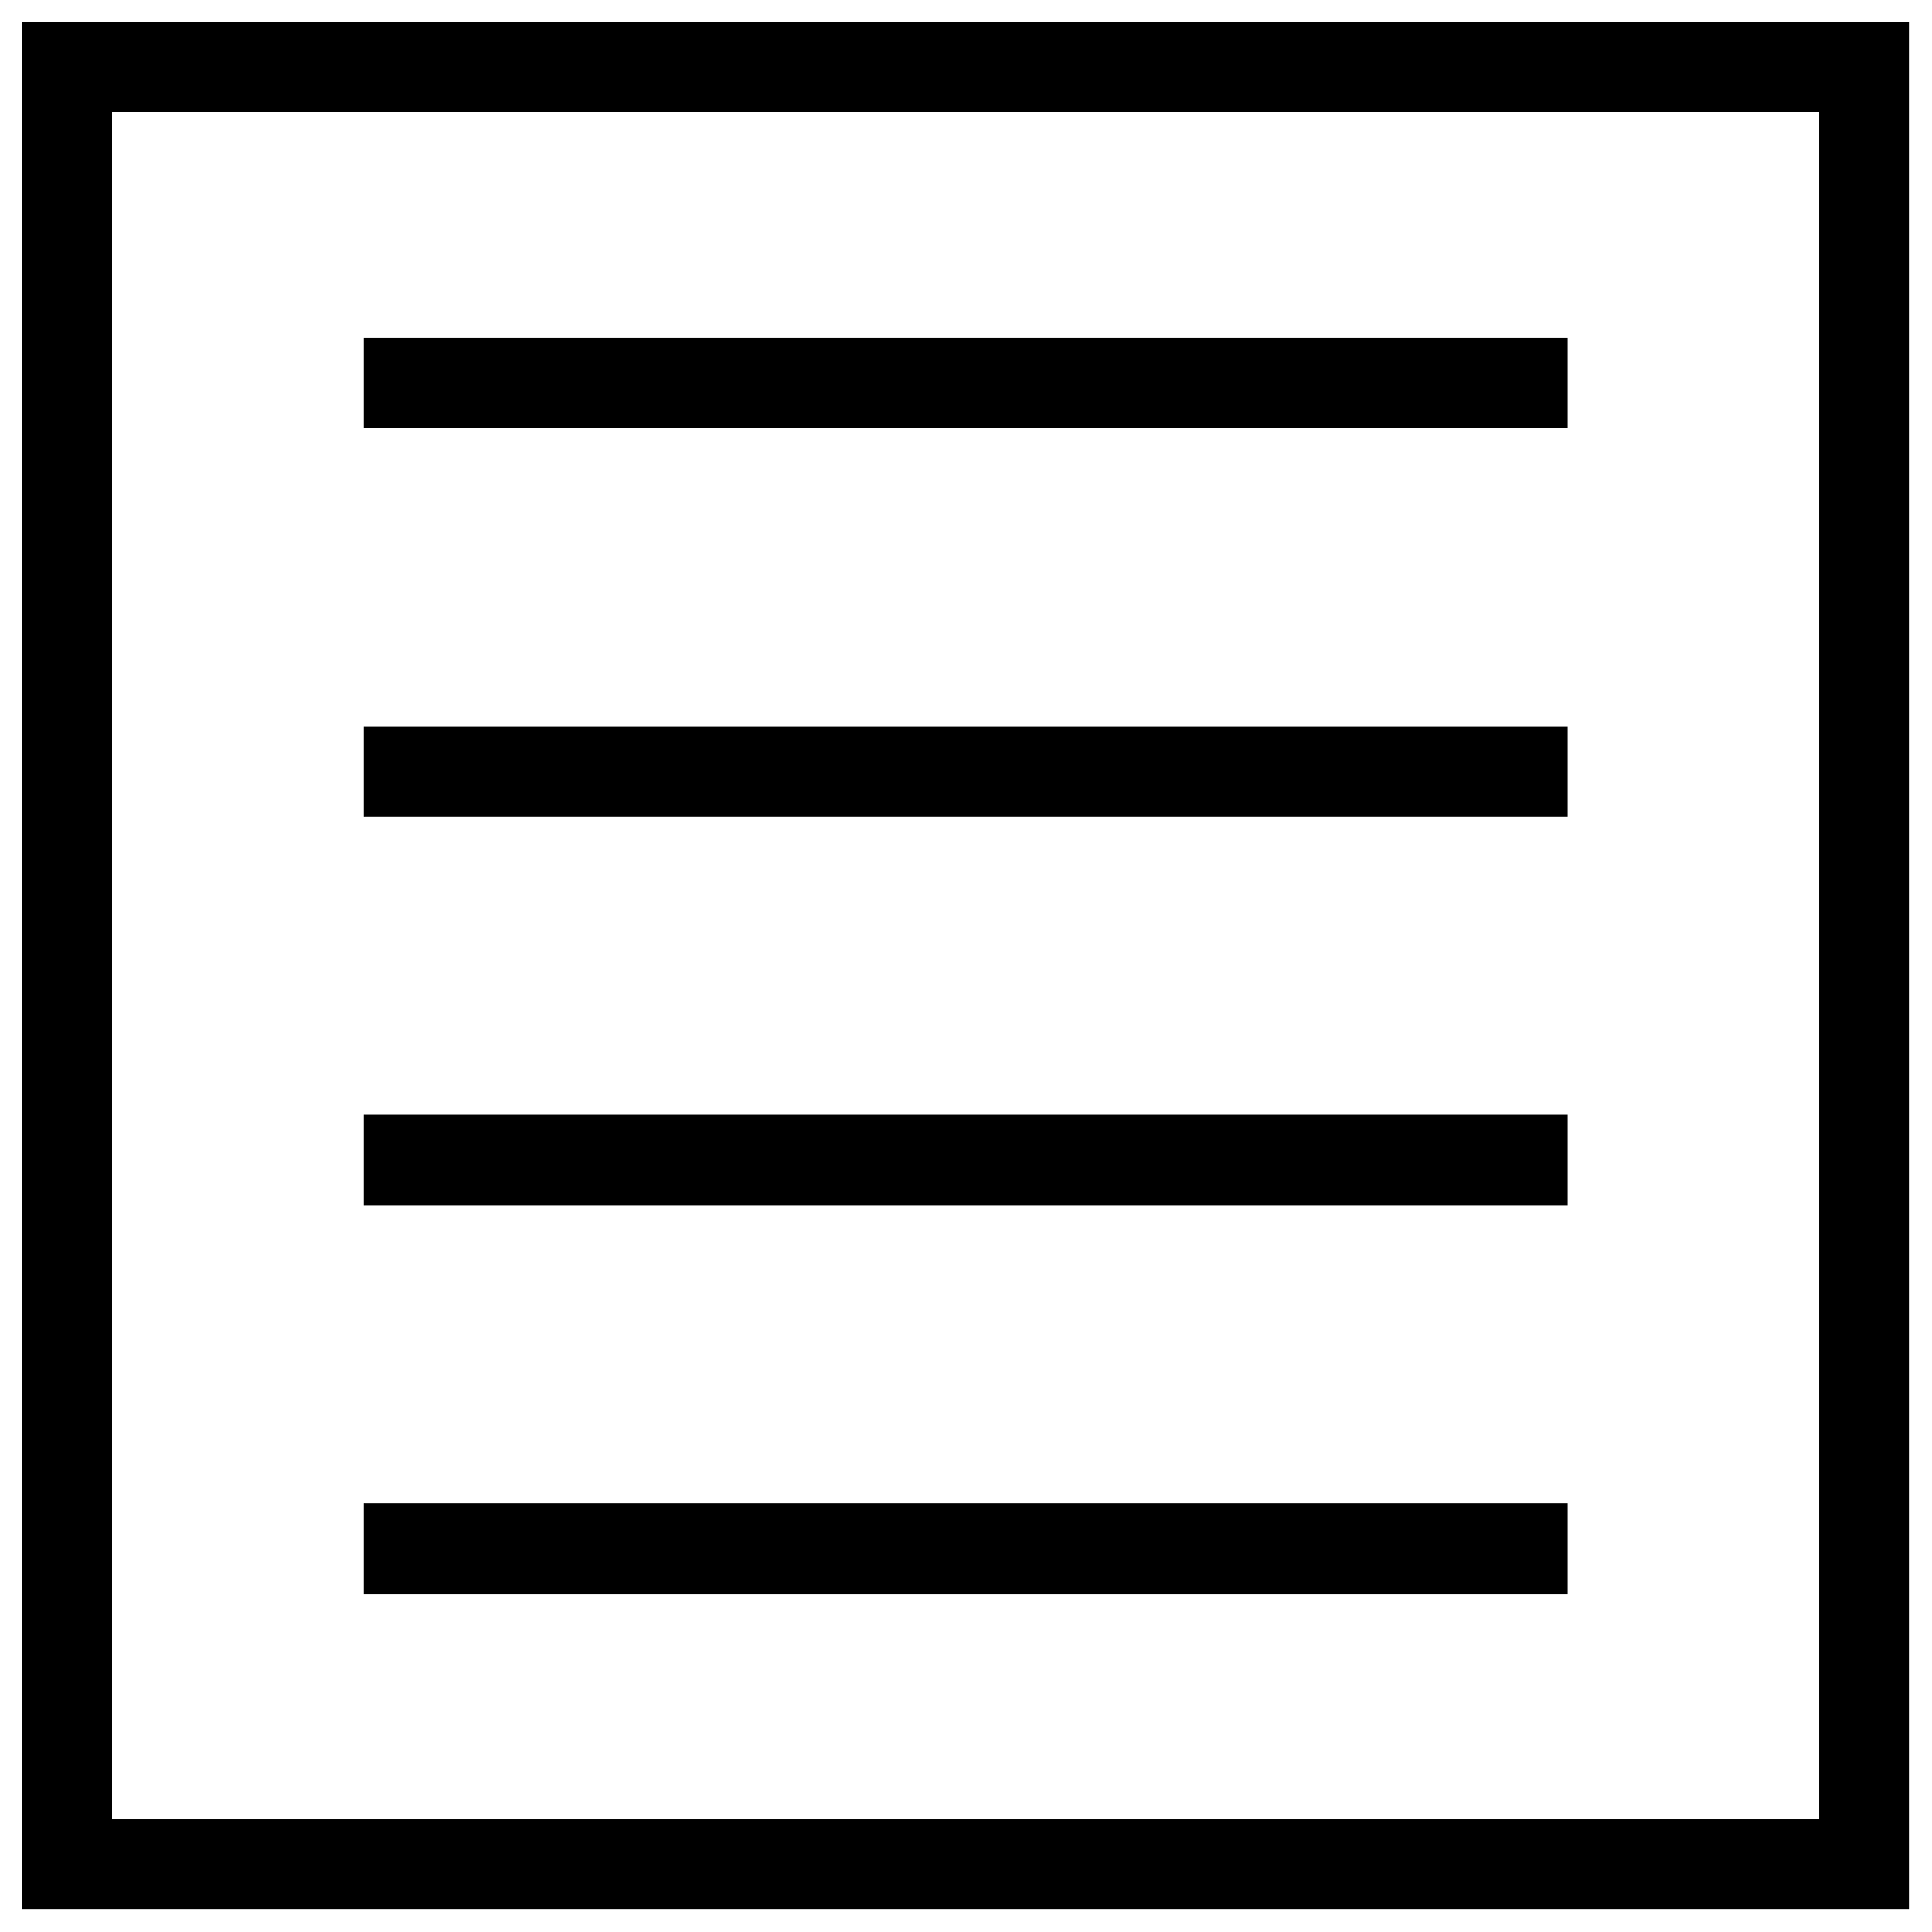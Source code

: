 


\begin{tikzpicture}[y=0.80pt, x=0.80pt, yscale=-1.0, xscale=1.0, inner sep=0pt, outer sep=0pt]
\begin{scope}[shift={(100.0,1667.0)},nonzero rule]
  \path[draw=.,fill=.,line width=1.600pt] (1258.0,0.0) --
    (172.0,0.0) -- (172.0,-1086.0) -- (1258.0,-1086.0) --
    (1258.0,0.0) -- cycle(1208.0,-50.0) -- (1208.0,-1036.0) --
    (222.0,-1036.0) -- (222.0,-50.0) -- (1208.0,-50.0) --
    cycle(1061.0,-854.0) -- (369.0,-854.0) -- (369.0,-904.0) --
    (1061.0,-904.0) -- (1061.0,-854.0) -- cycle(1061.0,-630.0)
    -- (369.0,-630.0) -- (369.0,-680.0) -- (1061.0,-680.0) --
    (1061.0,-630.0) -- cycle(1061.0,-406.0) -- (369.0,-406.0) --
    (369.0,-456.0) -- (1061.0,-456.0) -- (1061.0,-406.0) --
    cycle(1061.0,-182.0) -- (369.0,-182.0) -- (369.0,-232.0) --
    (1061.0,-232.0) -- (1061.0,-182.0) -- cycle;
\end{scope}

\end{tikzpicture}

